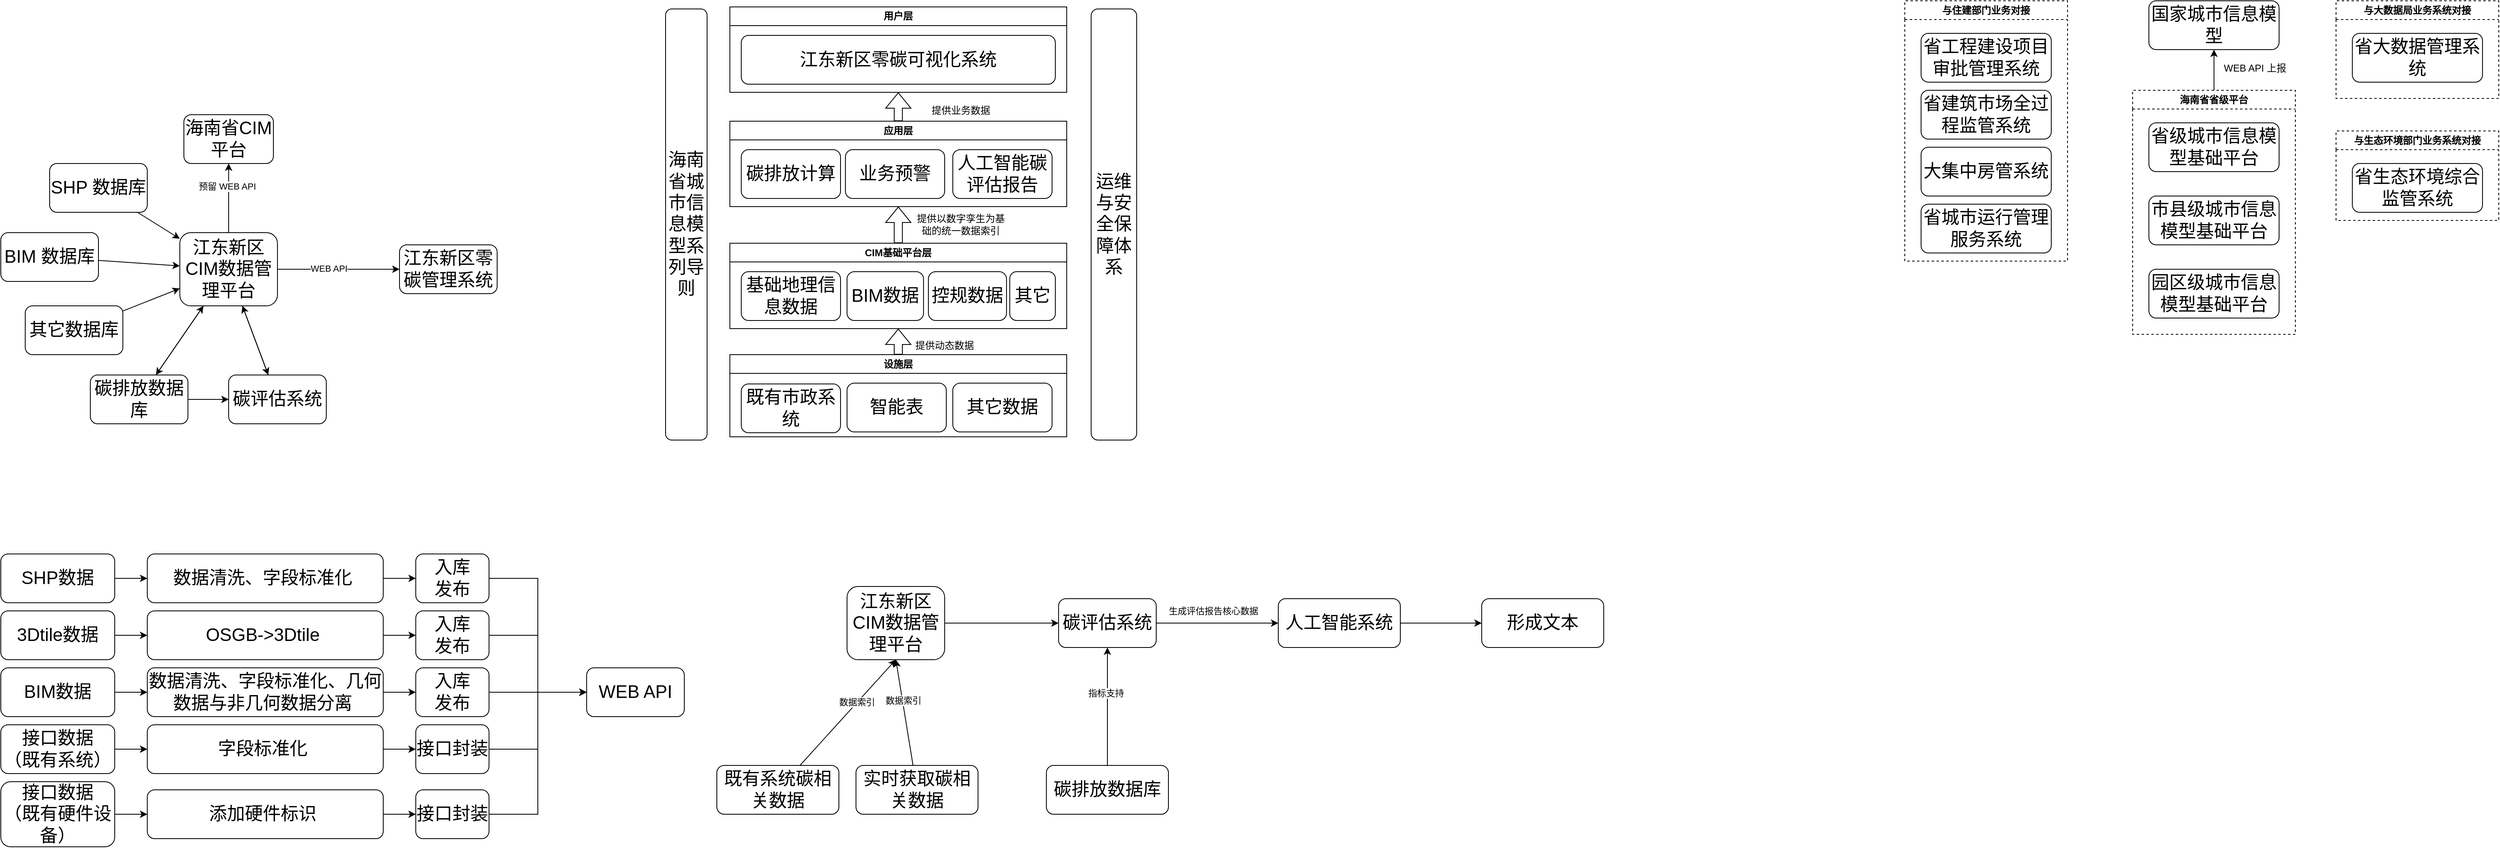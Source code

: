 <mxfile version="21.3.6" type="github">
  <diagram name="第 1 页" id="NKXv_h6Vj96IVA4Fjcek">
    <mxGraphModel dx="1147" dy="1054" grid="1" gridSize="10" guides="0" tooltips="1" connect="1" arrows="1" fold="1" page="0" pageScale="1" pageWidth="827" pageHeight="1169" math="0" shadow="0">
      <root>
        <mxCell id="0" />
        <mxCell id="1" parent="0" />
        <mxCell id="PI_EQl_N4xML3odlSElJ-2" style="edgeStyle=orthogonalEdgeStyle;rounded=0;orthogonalLoop=1;jettySize=auto;html=1;" edge="1" parent="1" source="ZtNYFOFDFvPDf5sEN9P7-1" target="PI_EQl_N4xML3odlSElJ-1">
          <mxGeometry relative="1" as="geometry" />
        </mxCell>
        <mxCell id="PI_EQl_N4xML3odlSElJ-15" value="WEB API" style="edgeLabel;html=1;align=center;verticalAlign=middle;resizable=0;points=[];" vertex="1" connectable="0" parent="PI_EQl_N4xML3odlSElJ-2">
          <mxGeometry x="-0.167" y="1" relative="1" as="geometry">
            <mxPoint as="offset" />
          </mxGeometry>
        </mxCell>
        <mxCell id="PI_EQl_N4xML3odlSElJ-5" style="rounded=0;orthogonalLoop=1;jettySize=auto;html=1;" edge="1" parent="1" source="ZtNYFOFDFvPDf5sEN9P7-1" target="PI_EQl_N4xML3odlSElJ-3">
          <mxGeometry relative="1" as="geometry" />
        </mxCell>
        <mxCell id="PI_EQl_N4xML3odlSElJ-6" style="rounded=0;orthogonalLoop=1;jettySize=auto;html=1;" edge="1" parent="1" source="ZtNYFOFDFvPDf5sEN9P7-1" target="PI_EQl_N4xML3odlSElJ-4">
          <mxGeometry relative="1" as="geometry" />
        </mxCell>
        <mxCell id="PI_EQl_N4xML3odlSElJ-13" style="rounded=0;orthogonalLoop=1;jettySize=auto;html=1;" edge="1" parent="1" source="ZtNYFOFDFvPDf5sEN9P7-1" target="PI_EQl_N4xML3odlSElJ-9">
          <mxGeometry relative="1" as="geometry" />
        </mxCell>
        <mxCell id="PI_EQl_N4xML3odlSElJ-14" value="预留 WEB API" style="edgeLabel;html=1;align=center;verticalAlign=middle;resizable=0;points=[];" vertex="1" connectable="0" parent="PI_EQl_N4xML3odlSElJ-13">
          <mxGeometry x="0.34" y="2" relative="1" as="geometry">
            <mxPoint as="offset" />
          </mxGeometry>
        </mxCell>
        <mxCell id="ZtNYFOFDFvPDf5sEN9P7-1" value="&lt;font style=&quot;font-size: 22px;&quot;&gt;江东新区CIM数据管理平台&lt;/font&gt;" style="rounded=1;whiteSpace=wrap;html=1;" parent="1" vertex="1">
          <mxGeometry x="260" y="265" width="120" height="90" as="geometry" />
        </mxCell>
        <mxCell id="PI_EQl_N4xML3odlSElJ-1" value="&lt;font style=&quot;font-size: 22px;&quot;&gt;江东新区零碳管理系统&lt;/font&gt;" style="rounded=1;whiteSpace=wrap;html=1;" vertex="1" parent="1">
          <mxGeometry x="530" y="280" width="120" height="60" as="geometry" />
        </mxCell>
        <mxCell id="PI_EQl_N4xML3odlSElJ-7" style="edgeStyle=orthogonalEdgeStyle;rounded=0;orthogonalLoop=1;jettySize=auto;html=1;" edge="1" parent="1" source="PI_EQl_N4xML3odlSElJ-3" target="PI_EQl_N4xML3odlSElJ-4">
          <mxGeometry relative="1" as="geometry" />
        </mxCell>
        <mxCell id="PI_EQl_N4xML3odlSElJ-10" style="rounded=0;orthogonalLoop=1;jettySize=auto;html=1;" edge="1" parent="1" source="PI_EQl_N4xML3odlSElJ-3" target="ZtNYFOFDFvPDf5sEN9P7-1">
          <mxGeometry relative="1" as="geometry" />
        </mxCell>
        <mxCell id="PI_EQl_N4xML3odlSElJ-3" value="&lt;font style=&quot;font-size: 22px;&quot;&gt;碳排放数据库&lt;/font&gt;" style="rounded=1;whiteSpace=wrap;html=1;" vertex="1" parent="1">
          <mxGeometry x="150" y="440" width="120" height="60" as="geometry" />
        </mxCell>
        <mxCell id="PI_EQl_N4xML3odlSElJ-11" style="rounded=0;orthogonalLoop=1;jettySize=auto;html=1;" edge="1" parent="1" source="PI_EQl_N4xML3odlSElJ-4" target="ZtNYFOFDFvPDf5sEN9P7-1">
          <mxGeometry relative="1" as="geometry" />
        </mxCell>
        <mxCell id="PI_EQl_N4xML3odlSElJ-4" value="&lt;font style=&quot;font-size: 22px;&quot;&gt;碳评估系统&lt;/font&gt;" style="rounded=1;whiteSpace=wrap;html=1;" vertex="1" parent="1">
          <mxGeometry x="320" y="440" width="120" height="60" as="geometry" />
        </mxCell>
        <mxCell id="PI_EQl_N4xML3odlSElJ-9" value="&lt;font style=&quot;font-size: 22px;&quot;&gt;海南省CIM平台&lt;/font&gt;" style="rounded=1;whiteSpace=wrap;html=1;" vertex="1" parent="1">
          <mxGeometry x="265" y="120" width="110" height="60" as="geometry" />
        </mxCell>
        <mxCell id="PI_EQl_N4xML3odlSElJ-19" style="rounded=0;orthogonalLoop=1;jettySize=auto;html=1;" edge="1" parent="1" source="PI_EQl_N4xML3odlSElJ-16" target="ZtNYFOFDFvPDf5sEN9P7-1">
          <mxGeometry relative="1" as="geometry" />
        </mxCell>
        <mxCell id="PI_EQl_N4xML3odlSElJ-16" value="&lt;font style=&quot;font-size: 22px;&quot;&gt;SHP 数据库&lt;/font&gt;" style="rounded=1;whiteSpace=wrap;html=1;" vertex="1" parent="1">
          <mxGeometry x="100" y="180" width="120" height="60" as="geometry" />
        </mxCell>
        <mxCell id="PI_EQl_N4xML3odlSElJ-20" style="rounded=0;orthogonalLoop=1;jettySize=auto;html=1;" edge="1" parent="1" source="PI_EQl_N4xML3odlSElJ-17" target="ZtNYFOFDFvPDf5sEN9P7-1">
          <mxGeometry relative="1" as="geometry" />
        </mxCell>
        <mxCell id="PI_EQl_N4xML3odlSElJ-17" value="&lt;font style=&quot;font-size: 22px;&quot;&gt;BIM 数据库&lt;/font&gt;" style="rounded=1;whiteSpace=wrap;html=1;" vertex="1" parent="1">
          <mxGeometry x="40" y="265" width="120" height="60" as="geometry" />
        </mxCell>
        <mxCell id="PI_EQl_N4xML3odlSElJ-21" style="rounded=0;orthogonalLoop=1;jettySize=auto;html=1;" edge="1" parent="1" source="PI_EQl_N4xML3odlSElJ-18" target="ZtNYFOFDFvPDf5sEN9P7-1">
          <mxGeometry relative="1" as="geometry" />
        </mxCell>
        <mxCell id="PI_EQl_N4xML3odlSElJ-18" value="&lt;font style=&quot;font-size: 22px;&quot;&gt;其它数据库&lt;/font&gt;" style="rounded=1;whiteSpace=wrap;html=1;" vertex="1" parent="1">
          <mxGeometry x="70" y="355" width="120" height="60" as="geometry" />
        </mxCell>
        <mxCell id="PI_EQl_N4xML3odlSElJ-31" style="edgeStyle=orthogonalEdgeStyle;rounded=0;orthogonalLoop=1;jettySize=auto;html=1;" edge="1" parent="1" source="PI_EQl_N4xML3odlSElJ-24" target="PI_EQl_N4xML3odlSElJ-28">
          <mxGeometry relative="1" as="geometry" />
        </mxCell>
        <mxCell id="PI_EQl_N4xML3odlSElJ-24" value="&lt;font style=&quot;font-size: 22px;&quot;&gt;SHP数据&lt;/font&gt;" style="rounded=1;whiteSpace=wrap;html=1;" vertex="1" parent="1">
          <mxGeometry x="40" y="660" width="140" height="60" as="geometry" />
        </mxCell>
        <mxCell id="PI_EQl_N4xML3odlSElJ-30" style="edgeStyle=orthogonalEdgeStyle;rounded=0;orthogonalLoop=1;jettySize=auto;html=1;" edge="1" parent="1" source="PI_EQl_N4xML3odlSElJ-25" target="PI_EQl_N4xML3odlSElJ-29">
          <mxGeometry relative="1" as="geometry" />
        </mxCell>
        <mxCell id="PI_EQl_N4xML3odlSElJ-25" value="&lt;font style=&quot;font-size: 22px;&quot;&gt;BIM数据&lt;/font&gt;" style="rounded=1;whiteSpace=wrap;html=1;" vertex="1" parent="1">
          <mxGeometry x="40" y="800" width="140" height="60" as="geometry" />
        </mxCell>
        <mxCell id="PI_EQl_N4xML3odlSElJ-33" style="edgeStyle=orthogonalEdgeStyle;rounded=0;orthogonalLoop=1;jettySize=auto;html=1;" edge="1" parent="1" source="PI_EQl_N4xML3odlSElJ-26" target="PI_EQl_N4xML3odlSElJ-32">
          <mxGeometry relative="1" as="geometry" />
        </mxCell>
        <mxCell id="PI_EQl_N4xML3odlSElJ-26" value="&lt;font style=&quot;font-size: 22px;&quot;&gt;接口数据&lt;br&gt;（既有系统）&lt;/font&gt;" style="rounded=1;whiteSpace=wrap;html=1;" vertex="1" parent="1">
          <mxGeometry x="40" y="870" width="140" height="60" as="geometry" />
        </mxCell>
        <mxCell id="PI_EQl_N4xML3odlSElJ-35" style="edgeStyle=orthogonalEdgeStyle;rounded=0;orthogonalLoop=1;jettySize=auto;html=1;" edge="1" parent="1" source="PI_EQl_N4xML3odlSElJ-27" target="PI_EQl_N4xML3odlSElJ-34">
          <mxGeometry relative="1" as="geometry" />
        </mxCell>
        <mxCell id="PI_EQl_N4xML3odlSElJ-27" value="&lt;font style=&quot;font-size: 22px;&quot;&gt;接口数据&lt;br&gt;（既有硬件设备）&lt;/font&gt;" style="rounded=1;whiteSpace=wrap;html=1;" vertex="1" parent="1">
          <mxGeometry x="40" y="940" width="140" height="80" as="geometry" />
        </mxCell>
        <mxCell id="PI_EQl_N4xML3odlSElJ-43" style="edgeStyle=orthogonalEdgeStyle;rounded=0;orthogonalLoop=1;jettySize=auto;html=1;" edge="1" parent="1" source="PI_EQl_N4xML3odlSElJ-28" target="PI_EQl_N4xML3odlSElJ-42">
          <mxGeometry relative="1" as="geometry" />
        </mxCell>
        <mxCell id="PI_EQl_N4xML3odlSElJ-28" value="&lt;font style=&quot;font-size: 22px;&quot;&gt;数据清洗、字段标准化&amp;nbsp;&lt;/font&gt;" style="rounded=1;whiteSpace=wrap;html=1;" vertex="1" parent="1">
          <mxGeometry x="220" y="660" width="290" height="60" as="geometry" />
        </mxCell>
        <mxCell id="PI_EQl_N4xML3odlSElJ-41" style="edgeStyle=orthogonalEdgeStyle;rounded=0;orthogonalLoop=1;jettySize=auto;html=1;" edge="1" parent="1" source="PI_EQl_N4xML3odlSElJ-29" target="PI_EQl_N4xML3odlSElJ-40">
          <mxGeometry relative="1" as="geometry" />
        </mxCell>
        <mxCell id="PI_EQl_N4xML3odlSElJ-29" value="&lt;font style=&quot;font-size: 22px;&quot;&gt;数据清洗、字段标准化、几何数据与非几何数据分离&amp;nbsp;&lt;/font&gt;" style="rounded=1;whiteSpace=wrap;html=1;" vertex="1" parent="1">
          <mxGeometry x="220" y="800" width="290" height="60" as="geometry" />
        </mxCell>
        <mxCell id="PI_EQl_N4xML3odlSElJ-46" style="edgeStyle=orthogonalEdgeStyle;rounded=0;orthogonalLoop=1;jettySize=auto;html=1;" edge="1" parent="1" source="PI_EQl_N4xML3odlSElJ-32" target="PI_EQl_N4xML3odlSElJ-44">
          <mxGeometry relative="1" as="geometry" />
        </mxCell>
        <mxCell id="PI_EQl_N4xML3odlSElJ-32" value="&lt;font style=&quot;font-size: 22px;&quot;&gt;字段标准化&amp;nbsp;&lt;/font&gt;" style="rounded=1;whiteSpace=wrap;html=1;" vertex="1" parent="1">
          <mxGeometry x="220" y="870" width="290" height="60" as="geometry" />
        </mxCell>
        <mxCell id="PI_EQl_N4xML3odlSElJ-47" style="edgeStyle=orthogonalEdgeStyle;rounded=0;orthogonalLoop=1;jettySize=auto;html=1;entryX=0;entryY=0.5;entryDx=0;entryDy=0;" edge="1" parent="1" source="PI_EQl_N4xML3odlSElJ-34" target="PI_EQl_N4xML3odlSElJ-45">
          <mxGeometry relative="1" as="geometry" />
        </mxCell>
        <mxCell id="PI_EQl_N4xML3odlSElJ-34" value="&lt;font style=&quot;font-size: 22px;&quot;&gt;添加硬件标识&amp;nbsp;&lt;/font&gt;" style="rounded=1;whiteSpace=wrap;html=1;" vertex="1" parent="1">
          <mxGeometry x="220" y="950" width="290" height="60" as="geometry" />
        </mxCell>
        <mxCell id="PI_EQl_N4xML3odlSElJ-50" style="edgeStyle=orthogonalEdgeStyle;rounded=0;orthogonalLoop=1;jettySize=auto;html=1;" edge="1" parent="1" source="PI_EQl_N4xML3odlSElJ-40" target="PI_EQl_N4xML3odlSElJ-48">
          <mxGeometry relative="1" as="geometry" />
        </mxCell>
        <mxCell id="PI_EQl_N4xML3odlSElJ-40" value="&lt;font style=&quot;font-size: 22px;&quot;&gt;入库&lt;br&gt;发布&lt;br&gt;&lt;/font&gt;" style="rounded=1;whiteSpace=wrap;html=1;" vertex="1" parent="1">
          <mxGeometry x="550" y="800" width="90" height="60" as="geometry" />
        </mxCell>
        <mxCell id="PI_EQl_N4xML3odlSElJ-49" style="edgeStyle=orthogonalEdgeStyle;rounded=0;orthogonalLoop=1;jettySize=auto;html=1;entryX=0;entryY=0.5;entryDx=0;entryDy=0;" edge="1" parent="1" source="PI_EQl_N4xML3odlSElJ-42" target="PI_EQl_N4xML3odlSElJ-48">
          <mxGeometry relative="1" as="geometry" />
        </mxCell>
        <mxCell id="PI_EQl_N4xML3odlSElJ-42" value="&lt;font style=&quot;font-size: 22px;&quot;&gt;入库&lt;br&gt;发布&lt;/font&gt;" style="rounded=1;whiteSpace=wrap;html=1;" vertex="1" parent="1">
          <mxGeometry x="550" y="660" width="90" height="60" as="geometry" />
        </mxCell>
        <mxCell id="PI_EQl_N4xML3odlSElJ-51" style="edgeStyle=orthogonalEdgeStyle;rounded=0;orthogonalLoop=1;jettySize=auto;html=1;entryX=0;entryY=0.5;entryDx=0;entryDy=0;" edge="1" parent="1" source="PI_EQl_N4xML3odlSElJ-44" target="PI_EQl_N4xML3odlSElJ-48">
          <mxGeometry relative="1" as="geometry" />
        </mxCell>
        <mxCell id="PI_EQl_N4xML3odlSElJ-44" value="&lt;font style=&quot;font-size: 22px;&quot;&gt;接口封装&lt;/font&gt;" style="rounded=1;whiteSpace=wrap;html=1;" vertex="1" parent="1">
          <mxGeometry x="550" y="870" width="90" height="60" as="geometry" />
        </mxCell>
        <mxCell id="PI_EQl_N4xML3odlSElJ-52" style="edgeStyle=orthogonalEdgeStyle;rounded=0;orthogonalLoop=1;jettySize=auto;html=1;entryX=0;entryY=0.5;entryDx=0;entryDy=0;" edge="1" parent="1" source="PI_EQl_N4xML3odlSElJ-45" target="PI_EQl_N4xML3odlSElJ-48">
          <mxGeometry relative="1" as="geometry" />
        </mxCell>
        <mxCell id="PI_EQl_N4xML3odlSElJ-45" value="&lt;font style=&quot;font-size: 22px;&quot;&gt;接口封装&lt;/font&gt;" style="rounded=1;whiteSpace=wrap;html=1;" vertex="1" parent="1">
          <mxGeometry x="550" y="950" width="90" height="60" as="geometry" />
        </mxCell>
        <mxCell id="PI_EQl_N4xML3odlSElJ-48" value="&lt;font style=&quot;font-size: 22px;&quot;&gt;WEB API&lt;/font&gt;" style="rounded=1;whiteSpace=wrap;html=1;" vertex="1" parent="1">
          <mxGeometry x="760" y="800" width="120" height="60" as="geometry" />
        </mxCell>
        <mxCell id="PI_EQl_N4xML3odlSElJ-53" style="edgeStyle=orthogonalEdgeStyle;rounded=0;orthogonalLoop=1;jettySize=auto;html=1;" edge="1" parent="1" source="PI_EQl_N4xML3odlSElJ-54" target="PI_EQl_N4xML3odlSElJ-56">
          <mxGeometry relative="1" as="geometry" />
        </mxCell>
        <mxCell id="PI_EQl_N4xML3odlSElJ-54" value="&lt;font style=&quot;font-size: 22px;&quot;&gt;3Dtile数据&lt;/font&gt;" style="rounded=1;whiteSpace=wrap;html=1;" vertex="1" parent="1">
          <mxGeometry x="40" y="730" width="140" height="60" as="geometry" />
        </mxCell>
        <mxCell id="PI_EQl_N4xML3odlSElJ-55" style="edgeStyle=orthogonalEdgeStyle;rounded=0;orthogonalLoop=1;jettySize=auto;html=1;" edge="1" parent="1" source="PI_EQl_N4xML3odlSElJ-56" target="PI_EQl_N4xML3odlSElJ-57">
          <mxGeometry relative="1" as="geometry" />
        </mxCell>
        <mxCell id="PI_EQl_N4xML3odlSElJ-56" value="&lt;font style=&quot;font-size: 22px;&quot;&gt;OSGB-&amp;gt;3Dtile&amp;nbsp;&lt;/font&gt;" style="rounded=1;whiteSpace=wrap;html=1;" vertex="1" parent="1">
          <mxGeometry x="220" y="730" width="290" height="60" as="geometry" />
        </mxCell>
        <mxCell id="PI_EQl_N4xML3odlSElJ-58" style="edgeStyle=orthogonalEdgeStyle;rounded=0;orthogonalLoop=1;jettySize=auto;html=1;entryX=0;entryY=0.5;entryDx=0;entryDy=0;" edge="1" parent="1" source="PI_EQl_N4xML3odlSElJ-57" target="PI_EQl_N4xML3odlSElJ-48">
          <mxGeometry relative="1" as="geometry" />
        </mxCell>
        <mxCell id="PI_EQl_N4xML3odlSElJ-57" value="&lt;font style=&quot;font-size: 22px;&quot;&gt;入库&lt;br&gt;发布&lt;/font&gt;" style="rounded=1;whiteSpace=wrap;html=1;" vertex="1" parent="1">
          <mxGeometry x="550" y="730" width="90" height="60" as="geometry" />
        </mxCell>
        <mxCell id="PI_EQl_N4xML3odlSElJ-75" style="edgeStyle=orthogonalEdgeStyle;rounded=0;orthogonalLoop=1;jettySize=auto;html=1;" edge="1" parent="1" source="PI_EQl_N4xML3odlSElJ-61" target="PI_EQl_N4xML3odlSElJ-76">
          <mxGeometry relative="1" as="geometry">
            <mxPoint x="1540" y="745" as="targetPoint" />
          </mxGeometry>
        </mxCell>
        <mxCell id="PI_EQl_N4xML3odlSElJ-77" value="生成评估报告核心数据" style="edgeLabel;html=1;align=center;verticalAlign=middle;resizable=0;points=[];" vertex="1" connectable="0" parent="PI_EQl_N4xML3odlSElJ-75">
          <mxGeometry x="0.242" y="3" relative="1" as="geometry">
            <mxPoint x="-23" y="-12" as="offset" />
          </mxGeometry>
        </mxCell>
        <mxCell id="PI_EQl_N4xML3odlSElJ-61" value="&lt;font style=&quot;font-size: 22px;&quot;&gt;碳评估系统&lt;/font&gt;" style="rounded=1;whiteSpace=wrap;html=1;" vertex="1" parent="1">
          <mxGeometry x="1340" y="715" width="120" height="60" as="geometry" />
        </mxCell>
        <mxCell id="PI_EQl_N4xML3odlSElJ-64" style="edgeStyle=orthogonalEdgeStyle;rounded=0;orthogonalLoop=1;jettySize=auto;html=1;" edge="1" parent="1" source="PI_EQl_N4xML3odlSElJ-62" target="PI_EQl_N4xML3odlSElJ-61">
          <mxGeometry relative="1" as="geometry" />
        </mxCell>
        <mxCell id="PI_EQl_N4xML3odlSElJ-62" value="&lt;font style=&quot;font-size: 22px;&quot;&gt;江东新区CIM数据管理平台&lt;/font&gt;" style="rounded=1;whiteSpace=wrap;html=1;" vertex="1" parent="1">
          <mxGeometry x="1080" y="700" width="120" height="90" as="geometry" />
        </mxCell>
        <mxCell id="PI_EQl_N4xML3odlSElJ-70" style="rounded=0;orthogonalLoop=1;jettySize=auto;html=1;entryX=0.5;entryY=1;entryDx=0;entryDy=0;" edge="1" parent="1" source="PI_EQl_N4xML3odlSElJ-65" target="PI_EQl_N4xML3odlSElJ-62">
          <mxGeometry relative="1" as="geometry" />
        </mxCell>
        <mxCell id="PI_EQl_N4xML3odlSElJ-73" value="数据索引" style="edgeLabel;html=1;align=center;verticalAlign=middle;resizable=0;points=[];" vertex="1" connectable="0" parent="PI_EQl_N4xML3odlSElJ-70">
          <mxGeometry x="0.205" y="2" relative="1" as="geometry">
            <mxPoint y="1" as="offset" />
          </mxGeometry>
        </mxCell>
        <mxCell id="PI_EQl_N4xML3odlSElJ-65" value="&lt;span style=&quot;font-size: 22px;&quot;&gt;既有系统碳相关数据&lt;/span&gt;" style="rounded=1;whiteSpace=wrap;html=1;" vertex="1" parent="1">
          <mxGeometry x="920" y="920" width="150" height="60" as="geometry" />
        </mxCell>
        <mxCell id="PI_EQl_N4xML3odlSElJ-71" style="rounded=0;orthogonalLoop=1;jettySize=auto;html=1;entryX=0.5;entryY=1;entryDx=0;entryDy=0;" edge="1" parent="1" source="PI_EQl_N4xML3odlSElJ-66" target="PI_EQl_N4xML3odlSElJ-62">
          <mxGeometry relative="1" as="geometry" />
        </mxCell>
        <mxCell id="PI_EQl_N4xML3odlSElJ-72" value="数据索引" style="edgeLabel;html=1;align=center;verticalAlign=middle;resizable=0;points=[];" vertex="1" connectable="0" parent="PI_EQl_N4xML3odlSElJ-71">
          <mxGeometry x="0.23" y="-1" relative="1" as="geometry">
            <mxPoint as="offset" />
          </mxGeometry>
        </mxCell>
        <mxCell id="PI_EQl_N4xML3odlSElJ-66" value="&lt;span style=&quot;font-size: 22px;&quot;&gt;实时获取碳相关数据&lt;/span&gt;" style="rounded=1;whiteSpace=wrap;html=1;" vertex="1" parent="1">
          <mxGeometry x="1091" y="920" width="150" height="60" as="geometry" />
        </mxCell>
        <mxCell id="PI_EQl_N4xML3odlSElJ-68" style="edgeStyle=orthogonalEdgeStyle;rounded=0;orthogonalLoop=1;jettySize=auto;html=1;entryX=0.5;entryY=1;entryDx=0;entryDy=0;" edge="1" parent="1" source="PI_EQl_N4xML3odlSElJ-67" target="PI_EQl_N4xML3odlSElJ-61">
          <mxGeometry relative="1" as="geometry" />
        </mxCell>
        <mxCell id="PI_EQl_N4xML3odlSElJ-69" value="指标支持" style="edgeLabel;html=1;align=center;verticalAlign=middle;resizable=0;points=[];" vertex="1" connectable="0" parent="PI_EQl_N4xML3odlSElJ-68">
          <mxGeometry x="0.233" y="2" relative="1" as="geometry">
            <mxPoint as="offset" />
          </mxGeometry>
        </mxCell>
        <mxCell id="PI_EQl_N4xML3odlSElJ-67" value="&lt;font style=&quot;font-size: 22px;&quot;&gt;碳排放数据库&lt;/font&gt;" style="rounded=1;whiteSpace=wrap;html=1;" vertex="1" parent="1">
          <mxGeometry x="1325" y="920" width="150" height="60" as="geometry" />
        </mxCell>
        <mxCell id="PI_EQl_N4xML3odlSElJ-79" style="edgeStyle=orthogonalEdgeStyle;rounded=0;orthogonalLoop=1;jettySize=auto;html=1;" edge="1" parent="1" source="PI_EQl_N4xML3odlSElJ-76" target="PI_EQl_N4xML3odlSElJ-78">
          <mxGeometry relative="1" as="geometry" />
        </mxCell>
        <mxCell id="PI_EQl_N4xML3odlSElJ-76" value="&lt;font style=&quot;font-size: 22px;&quot;&gt;人工智能系统&lt;/font&gt;" style="rounded=1;whiteSpace=wrap;html=1;" vertex="1" parent="1">
          <mxGeometry x="1610" y="715" width="150" height="60" as="geometry" />
        </mxCell>
        <mxCell id="PI_EQl_N4xML3odlSElJ-78" value="&lt;font style=&quot;font-size: 22px;&quot;&gt;形成文本&lt;/font&gt;" style="rounded=1;whiteSpace=wrap;html=1;" vertex="1" parent="1">
          <mxGeometry x="1860" y="715" width="150" height="60" as="geometry" />
        </mxCell>
        <mxCell id="PI_EQl_N4xML3odlSElJ-81" value="设施层" style="swimlane;whiteSpace=wrap;html=1;" vertex="1" parent="1">
          <mxGeometry x="936" y="415" width="414" height="101" as="geometry" />
        </mxCell>
        <mxCell id="PI_EQl_N4xML3odlSElJ-82" value="&lt;font style=&quot;font-size: 22px;&quot;&gt;既有市政系统&lt;/font&gt;" style="rounded=1;whiteSpace=wrap;html=1;" vertex="1" parent="PI_EQl_N4xML3odlSElJ-81">
          <mxGeometry x="14" y="36" width="122" height="60" as="geometry" />
        </mxCell>
        <mxCell id="PI_EQl_N4xML3odlSElJ-83" value="&lt;font style=&quot;font-size: 22px;&quot;&gt;智能表&lt;/font&gt;" style="rounded=1;whiteSpace=wrap;html=1;" vertex="1" parent="PI_EQl_N4xML3odlSElJ-81">
          <mxGeometry x="144" y="35" width="122" height="60" as="geometry" />
        </mxCell>
        <mxCell id="PI_EQl_N4xML3odlSElJ-89" value="&lt;font style=&quot;font-size: 22px;&quot;&gt;其它数据&lt;/font&gt;" style="rounded=1;whiteSpace=wrap;html=1;" vertex="1" parent="PI_EQl_N4xML3odlSElJ-81">
          <mxGeometry x="274" y="35" width="122" height="60" as="geometry" />
        </mxCell>
        <mxCell id="PI_EQl_N4xML3odlSElJ-91" value="CIM基础平台层" style="swimlane;whiteSpace=wrap;html=1;" vertex="1" parent="1">
          <mxGeometry x="936" y="278" width="414" height="105" as="geometry" />
        </mxCell>
        <mxCell id="PI_EQl_N4xML3odlSElJ-93" value="&lt;span style=&quot;font-size: 22px;&quot;&gt;基础地理信息数据&lt;/span&gt;" style="rounded=1;whiteSpace=wrap;html=1;" vertex="1" parent="PI_EQl_N4xML3odlSElJ-91">
          <mxGeometry x="14" y="35" width="122" height="60" as="geometry" />
        </mxCell>
        <mxCell id="PI_EQl_N4xML3odlSElJ-95" value="&lt;span style=&quot;font-size: 22px;&quot;&gt;BIM数据&lt;/span&gt;" style="rounded=1;whiteSpace=wrap;html=1;" vertex="1" parent="PI_EQl_N4xML3odlSElJ-91">
          <mxGeometry x="144" y="35" width="94" height="60" as="geometry" />
        </mxCell>
        <mxCell id="PI_EQl_N4xML3odlSElJ-98" value="&lt;span style=&quot;font-size: 22px;&quot;&gt;控规数据&lt;/span&gt;" style="rounded=1;whiteSpace=wrap;html=1;" vertex="1" parent="PI_EQl_N4xML3odlSElJ-91">
          <mxGeometry x="244" y="35" width="96" height="60" as="geometry" />
        </mxCell>
        <mxCell id="PI_EQl_N4xML3odlSElJ-110" value="&lt;span style=&quot;font-size: 22px;&quot;&gt;其它&lt;/span&gt;" style="rounded=1;whiteSpace=wrap;html=1;" vertex="1" parent="PI_EQl_N4xML3odlSElJ-91">
          <mxGeometry x="344" y="35" width="56" height="60" as="geometry" />
        </mxCell>
        <mxCell id="PI_EQl_N4xML3odlSElJ-101" value="应用层" style="swimlane;whiteSpace=wrap;html=1;" vertex="1" parent="1">
          <mxGeometry x="936" y="128" width="414" height="105" as="geometry" />
        </mxCell>
        <mxCell id="PI_EQl_N4xML3odlSElJ-102" value="&lt;span style=&quot;font-size: 22px;&quot;&gt;碳排放计算&lt;/span&gt;" style="rounded=1;whiteSpace=wrap;html=1;" vertex="1" parent="PI_EQl_N4xML3odlSElJ-101">
          <mxGeometry x="14" y="35" width="122" height="60" as="geometry" />
        </mxCell>
        <mxCell id="PI_EQl_N4xML3odlSElJ-107" value="&lt;span style=&quot;font-size: 22px;&quot;&gt;业务预警&lt;/span&gt;" style="rounded=1;whiteSpace=wrap;html=1;" vertex="1" parent="PI_EQl_N4xML3odlSElJ-101">
          <mxGeometry x="142" y="35" width="122" height="60" as="geometry" />
        </mxCell>
        <mxCell id="PI_EQl_N4xML3odlSElJ-108" value="&lt;span style=&quot;font-size: 22px;&quot;&gt;人工智能碳评估报告&lt;/span&gt;" style="rounded=1;whiteSpace=wrap;html=1;" vertex="1" parent="PI_EQl_N4xML3odlSElJ-101">
          <mxGeometry x="274" y="35" width="122" height="60" as="geometry" />
        </mxCell>
        <mxCell id="PI_EQl_N4xML3odlSElJ-105" value="用户层" style="swimlane;whiteSpace=wrap;html=1;" vertex="1" parent="1">
          <mxGeometry x="936" y="-12.5" width="414" height="105" as="geometry" />
        </mxCell>
        <mxCell id="PI_EQl_N4xML3odlSElJ-106" value="&lt;span style=&quot;font-size: 22px;&quot;&gt;江东新区零碳可视化系统&lt;/span&gt;" style="rounded=1;whiteSpace=wrap;html=1;" vertex="1" parent="PI_EQl_N4xML3odlSElJ-105">
          <mxGeometry x="14" y="35" width="386" height="60" as="geometry" />
        </mxCell>
        <mxCell id="PI_EQl_N4xML3odlSElJ-112" value="" style="shape=flexArrow;endArrow=classic;html=1;rounded=0;entryX=0.5;entryY=1;entryDx=0;entryDy=0;" edge="1" parent="1" source="PI_EQl_N4xML3odlSElJ-81" target="PI_EQl_N4xML3odlSElJ-91">
          <mxGeometry width="50" height="50" relative="1" as="geometry">
            <mxPoint x="1040" y="320" as="sourcePoint" />
            <mxPoint x="1090" y="270" as="targetPoint" />
          </mxGeometry>
        </mxCell>
        <mxCell id="PI_EQl_N4xML3odlSElJ-113" value="提供动态数据" style="text;html=1;strokeColor=none;fillColor=none;align=center;verticalAlign=middle;whiteSpace=wrap;rounded=0;" vertex="1" parent="1">
          <mxGeometry x="1155" y="389" width="90" height="30" as="geometry" />
        </mxCell>
        <mxCell id="PI_EQl_N4xML3odlSElJ-114" value="" style="shape=flexArrow;endArrow=classic;html=1;rounded=0;entryX=0.5;entryY=1;entryDx=0;entryDy=0;" edge="1" parent="1" source="PI_EQl_N4xML3odlSElJ-91" target="PI_EQl_N4xML3odlSElJ-101">
          <mxGeometry width="50" height="50" relative="1" as="geometry">
            <mxPoint x="1150" y="295" as="sourcePoint" />
            <mxPoint x="1150" y="250" as="targetPoint" />
          </mxGeometry>
        </mxCell>
        <mxCell id="PI_EQl_N4xML3odlSElJ-115" value="提供以数字孪生为基础的统一数据索引" style="text;html=1;strokeColor=none;fillColor=none;align=center;verticalAlign=middle;whiteSpace=wrap;rounded=0;" vertex="1" parent="1">
          <mxGeometry x="1160" y="240" width="120" height="30" as="geometry" />
        </mxCell>
        <mxCell id="PI_EQl_N4xML3odlSElJ-117" value="" style="shape=flexArrow;endArrow=classic;html=1;rounded=0;exitX=0.5;exitY=0;exitDx=0;exitDy=0;entryX=0.5;entryY=1;entryDx=0;entryDy=0;" edge="1" parent="1" source="PI_EQl_N4xML3odlSElJ-101" target="PI_EQl_N4xML3odlSElJ-105">
          <mxGeometry width="50" height="50" relative="1" as="geometry">
            <mxPoint x="1150" y="130" as="sourcePoint" />
            <mxPoint x="1180" y="110" as="targetPoint" />
          </mxGeometry>
        </mxCell>
        <mxCell id="PI_EQl_N4xML3odlSElJ-118" value="提供业务数据" style="text;html=1;strokeColor=none;fillColor=none;align=center;verticalAlign=middle;whiteSpace=wrap;rounded=0;" vertex="1" parent="1">
          <mxGeometry x="1160" y="100" width="120" height="30" as="geometry" />
        </mxCell>
        <mxCell id="PI_EQl_N4xML3odlSElJ-119" value="&lt;font style=&quot;font-size: 22px;&quot;&gt;运维与安全保障体系&lt;/font&gt;" style="rounded=1;whiteSpace=wrap;html=1;" vertex="1" parent="1">
          <mxGeometry x="1380" y="-10" width="56" height="530" as="geometry" />
        </mxCell>
        <mxCell id="PI_EQl_N4xML3odlSElJ-120" value="&lt;font style=&quot;font-size: 22px;&quot;&gt;海南省城市信息模型系列导则&lt;/font&gt;" style="rounded=1;whiteSpace=wrap;html=1;" vertex="1" parent="1">
          <mxGeometry x="857" y="-10" width="51" height="530" as="geometry" />
        </mxCell>
        <mxCell id="PI_EQl_N4xML3odlSElJ-121" value="&lt;font style=&quot;font-size: 22px;&quot;&gt;国家城市信息模型&lt;/font&gt;" style="rounded=1;whiteSpace=wrap;html=1;" vertex="1" parent="1">
          <mxGeometry x="2680" y="-20" width="160" height="60" as="geometry" />
        </mxCell>
        <mxCell id="PI_EQl_N4xML3odlSElJ-127" style="edgeStyle=orthogonalEdgeStyle;rounded=0;orthogonalLoop=1;jettySize=auto;html=1;" edge="1" parent="1" source="PI_EQl_N4xML3odlSElJ-126" target="PI_EQl_N4xML3odlSElJ-121">
          <mxGeometry relative="1" as="geometry" />
        </mxCell>
        <mxCell id="PI_EQl_N4xML3odlSElJ-126" value="海南省省级平台" style="swimlane;whiteSpace=wrap;html=1;startSize=23;dashed=1;" vertex="1" parent="1">
          <mxGeometry x="2660" y="90" width="200" height="300" as="geometry" />
        </mxCell>
        <mxCell id="PI_EQl_N4xML3odlSElJ-122" value="&lt;font style=&quot;font-size: 22px;&quot;&gt;省级城市信息模型基础平台&lt;/font&gt;" style="rounded=1;whiteSpace=wrap;html=1;" vertex="1" parent="PI_EQl_N4xML3odlSElJ-126">
          <mxGeometry x="20" y="40" width="160" height="60" as="geometry" />
        </mxCell>
        <mxCell id="PI_EQl_N4xML3odlSElJ-123" value="&lt;span style=&quot;font-size: 22px;&quot;&gt;市县级城市信息模型基础平台&lt;/span&gt;" style="rounded=1;whiteSpace=wrap;html=1;" vertex="1" parent="PI_EQl_N4xML3odlSElJ-126">
          <mxGeometry x="20" y="130" width="160" height="60" as="geometry" />
        </mxCell>
        <mxCell id="PI_EQl_N4xML3odlSElJ-124" value="&lt;span style=&quot;font-size: 22px;&quot;&gt;园区级城市信息模型基础平台&lt;/span&gt;" style="rounded=1;whiteSpace=wrap;html=1;" vertex="1" parent="PI_EQl_N4xML3odlSElJ-126">
          <mxGeometry x="20" y="220" width="160" height="60" as="geometry" />
        </mxCell>
        <mxCell id="PI_EQl_N4xML3odlSElJ-128" value="WEB API 上报" style="text;html=1;align=center;verticalAlign=middle;resizable=0;points=[];autosize=1;strokeColor=none;fillColor=none;" vertex="1" parent="1">
          <mxGeometry x="2760" y="48" width="100" height="30" as="geometry" />
        </mxCell>
        <mxCell id="PI_EQl_N4xML3odlSElJ-129" value="与住建部门业务对接" style="swimlane;whiteSpace=wrap;html=1;startSize=23;dashed=1;" vertex="1" parent="1">
          <mxGeometry x="2380" y="-20" width="200" height="320" as="geometry" />
        </mxCell>
        <mxCell id="PI_EQl_N4xML3odlSElJ-130" value="&lt;font style=&quot;font-size: 22px;&quot;&gt;省工程建设项目审批管理系统&lt;/font&gt;" style="rounded=1;whiteSpace=wrap;html=1;" vertex="1" parent="PI_EQl_N4xML3odlSElJ-129">
          <mxGeometry x="20" y="40" width="160" height="60" as="geometry" />
        </mxCell>
        <mxCell id="PI_EQl_N4xML3odlSElJ-131" value="&lt;span style=&quot;font-size: 22px;&quot;&gt;省建筑市场全过程监管系统&lt;/span&gt;" style="rounded=1;whiteSpace=wrap;html=1;" vertex="1" parent="PI_EQl_N4xML3odlSElJ-129">
          <mxGeometry x="20" y="110" width="160" height="60" as="geometry" />
        </mxCell>
        <mxCell id="PI_EQl_N4xML3odlSElJ-132" value="&lt;span style=&quot;font-size: 22px;&quot;&gt;大集中房管系统&lt;/span&gt;" style="rounded=1;whiteSpace=wrap;html=1;" vertex="1" parent="PI_EQl_N4xML3odlSElJ-129">
          <mxGeometry x="20" y="180" width="160" height="60" as="geometry" />
        </mxCell>
        <mxCell id="PI_EQl_N4xML3odlSElJ-133" value="&lt;span style=&quot;font-size: 22px;&quot;&gt;省城市运行管理服务系统&lt;/span&gt;" style="rounded=1;whiteSpace=wrap;html=1;" vertex="1" parent="PI_EQl_N4xML3odlSElJ-129">
          <mxGeometry x="20" y="250" width="160" height="60" as="geometry" />
        </mxCell>
        <mxCell id="PI_EQl_N4xML3odlSElJ-136" value="与大数据局业务系统对接" style="swimlane;whiteSpace=wrap;html=1;startSize=23;dashed=1;" vertex="1" parent="1">
          <mxGeometry x="2910" y="-20" width="200" height="120" as="geometry" />
        </mxCell>
        <mxCell id="PI_EQl_N4xML3odlSElJ-137" value="&lt;span style=&quot;font-size: 22px;&quot;&gt;省大数据管理系统&lt;/span&gt;" style="rounded=1;whiteSpace=wrap;html=1;" vertex="1" parent="PI_EQl_N4xML3odlSElJ-136">
          <mxGeometry x="20" y="40" width="160" height="60" as="geometry" />
        </mxCell>
        <mxCell id="PI_EQl_N4xML3odlSElJ-141" value="与生态环境部门业务系统对接" style="swimlane;whiteSpace=wrap;html=1;startSize=23;dashed=1;" vertex="1" parent="1">
          <mxGeometry x="2910" y="140" width="200" height="110" as="geometry" />
        </mxCell>
        <mxCell id="PI_EQl_N4xML3odlSElJ-142" value="&lt;span style=&quot;font-size: 22px;&quot;&gt;省生态环境综合监管系统&lt;/span&gt;" style="rounded=1;whiteSpace=wrap;html=1;" vertex="1" parent="PI_EQl_N4xML3odlSElJ-141">
          <mxGeometry x="20" y="40" width="160" height="60" as="geometry" />
        </mxCell>
      </root>
    </mxGraphModel>
  </diagram>
</mxfile>
